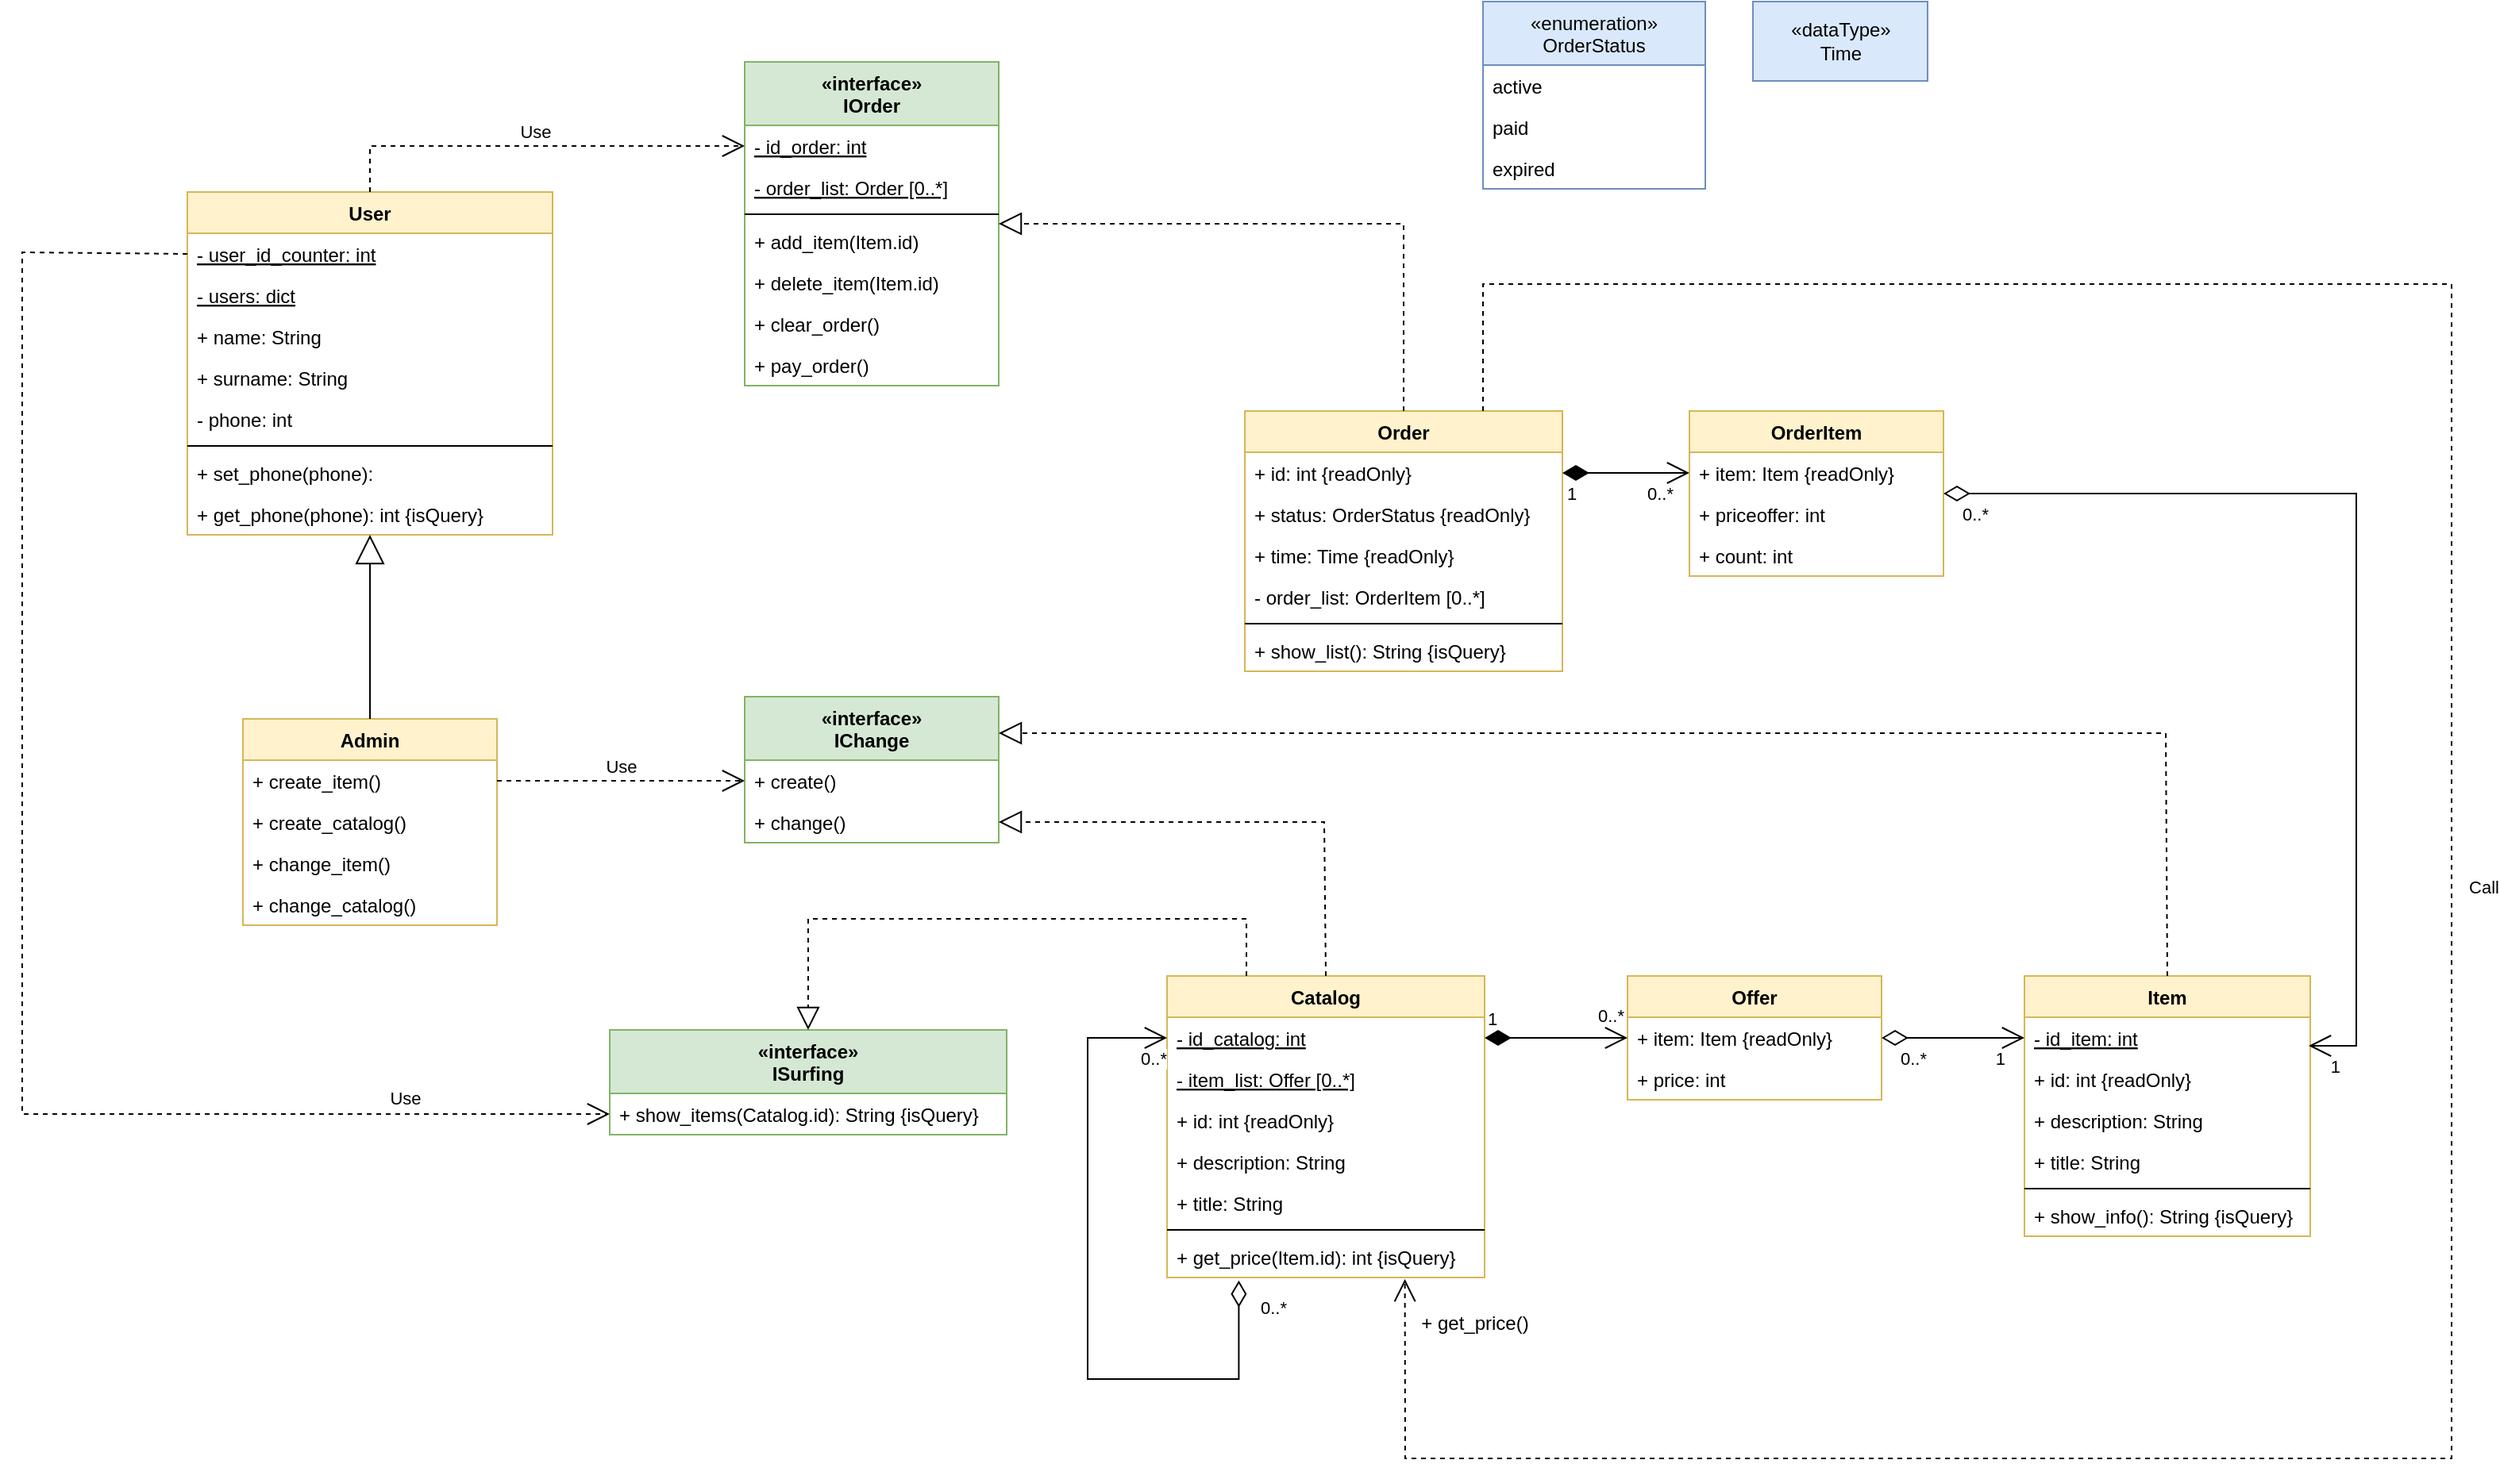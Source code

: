 <mxfile version="16.6.6" type="device"><diagram id="-S7sXRpH_4o53tXh1Ns0" name="Page-1"><mxGraphModel dx="3346" dy="2512" grid="1" gridSize="10" guides="1" tooltips="1" connect="1" arrows="1" fold="1" page="1" pageScale="1" pageWidth="850" pageHeight="1100" math="0" shadow="0"><root><mxCell id="0"/><mxCell id="1" parent="0"/><mxCell id="X_nolbuC1FOXjcQJ2r-V-6" value="User" style="swimlane;fontStyle=1;align=center;verticalAlign=top;childLayout=stackLayout;horizontal=1;startSize=26;horizontalStack=0;resizeParent=1;resizeParentMax=0;resizeLast=0;collapsible=1;marginBottom=0;fillColor=#fff2cc;strokeColor=#d6b656;" parent="1" vertex="1"><mxGeometry x="-186" y="-58" width="230" height="216" as="geometry"/></mxCell><mxCell id="UMlF2uQvA1_7oWGB7-m2-44" value="- user_id_counter: int" style="text;strokeColor=none;fillColor=none;align=left;verticalAlign=top;spacingLeft=4;spacingRight=4;overflow=hidden;rotatable=0;points=[[0,0.5],[1,0.5]];portConstraint=eastwest;fontStyle=4" parent="X_nolbuC1FOXjcQJ2r-V-6" vertex="1"><mxGeometry y="26" width="230" height="26" as="geometry"/></mxCell><mxCell id="X_nolbuC1FOXjcQJ2r-V-7" value="- users: dict" style="text;strokeColor=none;fillColor=none;align=left;verticalAlign=top;spacingLeft=4;spacingRight=4;overflow=hidden;rotatable=0;points=[[0,0.5],[1,0.5]];portConstraint=eastwest;fontStyle=4" parent="X_nolbuC1FOXjcQJ2r-V-6" vertex="1"><mxGeometry y="52" width="230" height="26" as="geometry"/></mxCell><mxCell id="UMlF2uQvA1_7oWGB7-m2-45" value="+ name: String" style="text;strokeColor=none;fillColor=none;align=left;verticalAlign=top;spacingLeft=4;spacingRight=4;overflow=hidden;rotatable=0;points=[[0,0.5],[1,0.5]];portConstraint=eastwest;fontStyle=0" parent="X_nolbuC1FOXjcQJ2r-V-6" vertex="1"><mxGeometry y="78" width="230" height="26" as="geometry"/></mxCell><mxCell id="UMlF2uQvA1_7oWGB7-m2-46" value="+ surname: String" style="text;strokeColor=none;fillColor=none;align=left;verticalAlign=top;spacingLeft=4;spacingRight=4;overflow=hidden;rotatable=0;points=[[0,0.5],[1,0.5]];portConstraint=eastwest;fontStyle=0" parent="X_nolbuC1FOXjcQJ2r-V-6" vertex="1"><mxGeometry y="104" width="230" height="26" as="geometry"/></mxCell><mxCell id="UMlF2uQvA1_7oWGB7-m2-47" value="- phone: int" style="text;strokeColor=none;fillColor=none;align=left;verticalAlign=top;spacingLeft=4;spacingRight=4;overflow=hidden;rotatable=0;points=[[0,0.5],[1,0.5]];portConstraint=eastwest;fontStyle=0" parent="X_nolbuC1FOXjcQJ2r-V-6" vertex="1"><mxGeometry y="130" width="230" height="26" as="geometry"/></mxCell><mxCell id="X_nolbuC1FOXjcQJ2r-V-8" value="" style="line;strokeWidth=1;fillColor=none;align=left;verticalAlign=middle;spacingTop=-1;spacingLeft=3;spacingRight=3;rotatable=0;labelPosition=right;points=[];portConstraint=eastwest;" parent="X_nolbuC1FOXjcQJ2r-V-6" vertex="1"><mxGeometry y="156" width="230" height="8" as="geometry"/></mxCell><mxCell id="X_nolbuC1FOXjcQJ2r-V-9" value="+ set_phone(phone):" style="text;strokeColor=none;fillColor=none;align=left;verticalAlign=top;spacingLeft=4;spacingRight=4;overflow=hidden;rotatable=0;points=[[0,0.5],[1,0.5]];portConstraint=eastwest;" parent="X_nolbuC1FOXjcQJ2r-V-6" vertex="1"><mxGeometry y="164" width="230" height="26" as="geometry"/></mxCell><mxCell id="UMlF2uQvA1_7oWGB7-m2-48" value="+ get_phone(phone): int {isQuery}" style="text;strokeColor=none;fillColor=none;align=left;verticalAlign=top;spacingLeft=4;spacingRight=4;overflow=hidden;rotatable=0;points=[[0,0.5],[1,0.5]];portConstraint=eastwest;" parent="X_nolbuC1FOXjcQJ2r-V-6" vertex="1"><mxGeometry y="190" width="230" height="26" as="geometry"/></mxCell><mxCell id="X_nolbuC1FOXjcQJ2r-V-10" value="Admin" style="swimlane;fontStyle=1;align=center;verticalAlign=top;childLayout=stackLayout;horizontal=1;startSize=26;horizontalStack=0;resizeParent=1;resizeParentMax=0;resizeLast=0;collapsible=1;marginBottom=0;fillColor=#fff2cc;strokeColor=#d6b656;" parent="1" vertex="1"><mxGeometry x="-151" y="274" width="160" height="130" as="geometry"/></mxCell><mxCell id="X_nolbuC1FOXjcQJ2r-V-13" value="+ create_item()" style="text;strokeColor=none;fillColor=none;align=left;verticalAlign=top;spacingLeft=4;spacingRight=4;overflow=hidden;rotatable=0;points=[[0,0.5],[1,0.5]];portConstraint=eastwest;" parent="X_nolbuC1FOXjcQJ2r-V-10" vertex="1"><mxGeometry y="26" width="160" height="26" as="geometry"/></mxCell><mxCell id="QvAUpbmTqmHc8SLnrMyu-28" value="+ create_catalog()" style="text;strokeColor=none;fillColor=none;align=left;verticalAlign=top;spacingLeft=4;spacingRight=4;overflow=hidden;rotatable=0;points=[[0,0.5],[1,0.5]];portConstraint=eastwest;" vertex="1" parent="X_nolbuC1FOXjcQJ2r-V-10"><mxGeometry y="52" width="160" height="26" as="geometry"/></mxCell><mxCell id="QvAUpbmTqmHc8SLnrMyu-29" value="+ change_item()" style="text;strokeColor=none;fillColor=none;align=left;verticalAlign=top;spacingLeft=4;spacingRight=4;overflow=hidden;rotatable=0;points=[[0,0.5],[1,0.5]];portConstraint=eastwest;" vertex="1" parent="X_nolbuC1FOXjcQJ2r-V-10"><mxGeometry y="78" width="160" height="26" as="geometry"/></mxCell><mxCell id="QvAUpbmTqmHc8SLnrMyu-30" value="+ change_catalog()" style="text;strokeColor=none;fillColor=none;align=left;verticalAlign=top;spacingLeft=4;spacingRight=4;overflow=hidden;rotatable=0;points=[[0,0.5],[1,0.5]];portConstraint=eastwest;" vertex="1" parent="X_nolbuC1FOXjcQJ2r-V-10"><mxGeometry y="104" width="160" height="26" as="geometry"/></mxCell><mxCell id="X_nolbuC1FOXjcQJ2r-V-14" value="" style="endArrow=block;endSize=16;endFill=0;html=1;rounded=0;exitX=0.5;exitY=0;exitDx=0;exitDy=0;" parent="1" source="X_nolbuC1FOXjcQJ2r-V-10" target="X_nolbuC1FOXjcQJ2r-V-6" edge="1"><mxGeometry width="160" relative="1" as="geometry"><mxPoint x="340" y="240" as="sourcePoint"/><mxPoint x="90" y="240" as="targetPoint"/></mxGeometry></mxCell><mxCell id="X_nolbuC1FOXjcQJ2r-V-15" value="Order" style="swimlane;fontStyle=1;align=center;verticalAlign=top;childLayout=stackLayout;horizontal=1;startSize=26;horizontalStack=0;resizeParent=1;resizeParentMax=0;resizeLast=0;collapsible=1;marginBottom=0;fillColor=#fff2cc;strokeColor=#d6b656;" parent="1" vertex="1"><mxGeometry x="480" y="80" width="200" height="164" as="geometry"/></mxCell><mxCell id="UMlF2uQvA1_7oWGB7-m2-32" value="+ id: int {readOnly}" style="text;strokeColor=none;fillColor=none;align=left;verticalAlign=top;spacingLeft=4;spacingRight=4;overflow=hidden;rotatable=0;points=[[0,0.5],[1,0.5]];portConstraint=eastwest;" parent="X_nolbuC1FOXjcQJ2r-V-15" vertex="1"><mxGeometry y="26" width="200" height="26" as="geometry"/></mxCell><mxCell id="UMlF2uQvA1_7oWGB7-m2-33" value="+ status: OrderStatus {readOnly}" style="text;strokeColor=none;fillColor=none;align=left;verticalAlign=top;spacingLeft=4;spacingRight=4;overflow=hidden;rotatable=0;points=[[0,0.5],[1,0.5]];portConstraint=eastwest;" parent="X_nolbuC1FOXjcQJ2r-V-15" vertex="1"><mxGeometry y="52" width="200" height="26" as="geometry"/></mxCell><mxCell id="UMlF2uQvA1_7oWGB7-m2-34" value="+ time: Time {readOnly}" style="text;strokeColor=none;fillColor=none;align=left;verticalAlign=top;spacingLeft=4;spacingRight=4;overflow=hidden;rotatable=0;points=[[0,0.5],[1,0.5]];portConstraint=eastwest;" parent="X_nolbuC1FOXjcQJ2r-V-15" vertex="1"><mxGeometry y="78" width="200" height="26" as="geometry"/></mxCell><mxCell id="X_nolbuC1FOXjcQJ2r-V-16" value="- order_list: OrderItem [0..*]" style="text;strokeColor=none;fillColor=none;align=left;verticalAlign=top;spacingLeft=4;spacingRight=4;overflow=hidden;rotatable=0;points=[[0,0.5],[1,0.5]];portConstraint=eastwest;" parent="X_nolbuC1FOXjcQJ2r-V-15" vertex="1"><mxGeometry y="104" width="200" height="26" as="geometry"/></mxCell><mxCell id="X_nolbuC1FOXjcQJ2r-V-17" value="" style="line;strokeWidth=1;fillColor=none;align=left;verticalAlign=middle;spacingTop=-1;spacingLeft=3;spacingRight=3;rotatable=0;labelPosition=right;points=[];portConstraint=eastwest;" parent="X_nolbuC1FOXjcQJ2r-V-15" vertex="1"><mxGeometry y="130" width="200" height="8" as="geometry"/></mxCell><mxCell id="X_nolbuC1FOXjcQJ2r-V-18" value="+ show_list(): String {isQuery}" style="text;strokeColor=none;fillColor=none;align=left;verticalAlign=top;spacingLeft=4;spacingRight=4;overflow=hidden;rotatable=0;points=[[0,0.5],[1,0.5]];portConstraint=eastwest;" parent="X_nolbuC1FOXjcQJ2r-V-15" vertex="1"><mxGeometry y="138" width="200" height="26" as="geometry"/></mxCell><mxCell id="X_nolbuC1FOXjcQJ2r-V-20" value="Item" style="swimlane;fontStyle=1;align=center;verticalAlign=top;childLayout=stackLayout;horizontal=1;startSize=26;horizontalStack=0;resizeParent=1;resizeParentMax=0;resizeLast=0;collapsible=1;marginBottom=0;fillColor=#fff2cc;strokeColor=#d6b656;" parent="1" vertex="1"><mxGeometry x="971" y="436" width="180" height="164" as="geometry"/></mxCell><mxCell id="QvAUpbmTqmHc8SLnrMyu-21" value="- id_item: int" style="text;strokeColor=none;fillColor=none;align=left;verticalAlign=top;spacingLeft=4;spacingRight=4;overflow=hidden;rotatable=0;points=[[0,0.5],[1,0.5]];portConstraint=eastwest;fontStyle=4" vertex="1" parent="X_nolbuC1FOXjcQJ2r-V-20"><mxGeometry y="26" width="180" height="26" as="geometry"/></mxCell><mxCell id="X_nolbuC1FOXjcQJ2r-V-21" value="+ id: int {readOnly}" style="text;strokeColor=none;fillColor=none;align=left;verticalAlign=top;spacingLeft=4;spacingRight=4;overflow=hidden;rotatable=0;points=[[0,0.5],[1,0.5]];portConstraint=eastwest;" parent="X_nolbuC1FOXjcQJ2r-V-20" vertex="1"><mxGeometry y="52" width="180" height="26" as="geometry"/></mxCell><mxCell id="QvAUpbmTqmHc8SLnrMyu-1" value="+ description: String" style="text;strokeColor=none;fillColor=none;align=left;verticalAlign=top;spacingLeft=4;spacingRight=4;overflow=hidden;rotatable=0;points=[[0,0.5],[1,0.5]];portConstraint=eastwest;" vertex="1" parent="X_nolbuC1FOXjcQJ2r-V-20"><mxGeometry y="78" width="180" height="26" as="geometry"/></mxCell><mxCell id="QvAUpbmTqmHc8SLnrMyu-27" value="+ title: String" style="text;strokeColor=none;fillColor=none;align=left;verticalAlign=top;spacingLeft=4;spacingRight=4;overflow=hidden;rotatable=0;points=[[0,0.5],[1,0.5]];portConstraint=eastwest;fontStyle=0" vertex="1" parent="X_nolbuC1FOXjcQJ2r-V-20"><mxGeometry y="104" width="180" height="26" as="geometry"/></mxCell><mxCell id="X_nolbuC1FOXjcQJ2r-V-22" value="" style="line;strokeWidth=1;fillColor=none;align=left;verticalAlign=middle;spacingTop=-1;spacingLeft=3;spacingRight=3;rotatable=0;labelPosition=right;points=[];portConstraint=eastwest;" parent="X_nolbuC1FOXjcQJ2r-V-20" vertex="1"><mxGeometry y="130" width="180" height="8" as="geometry"/></mxCell><mxCell id="X_nolbuC1FOXjcQJ2r-V-23" value="+ show_info(): String {isQuery}" style="text;strokeColor=none;fillColor=none;align=left;verticalAlign=top;spacingLeft=4;spacingRight=4;overflow=hidden;rotatable=0;points=[[0,0.5],[1,0.5]];portConstraint=eastwest;" parent="X_nolbuC1FOXjcQJ2r-V-20" vertex="1"><mxGeometry y="138" width="180" height="26" as="geometry"/></mxCell><mxCell id="X_nolbuC1FOXjcQJ2r-V-25" value="Catalog" style="swimlane;fontStyle=1;align=center;verticalAlign=top;childLayout=stackLayout;horizontal=1;startSize=26;horizontalStack=0;resizeParent=1;resizeParentMax=0;resizeLast=0;collapsible=1;marginBottom=0;fillColor=#fff2cc;strokeColor=#d6b656;" parent="1" vertex="1"><mxGeometry x="431" y="436" width="200" height="190" as="geometry"/></mxCell><mxCell id="X_nolbuC1FOXjcQJ2r-V-26" value="- id_catalog: int" style="text;strokeColor=none;fillColor=none;align=left;verticalAlign=top;spacingLeft=4;spacingRight=4;overflow=hidden;rotatable=0;points=[[0,0.5],[1,0.5]];portConstraint=eastwest;fontStyle=4" parent="X_nolbuC1FOXjcQJ2r-V-25" vertex="1"><mxGeometry y="26" width="200" height="26" as="geometry"/></mxCell><mxCell id="QvAUpbmTqmHc8SLnrMyu-19" value="- item_list: Offer [0..*]" style="text;strokeColor=none;fillColor=none;align=left;verticalAlign=top;spacingLeft=4;spacingRight=4;overflow=hidden;rotatable=0;points=[[0,0.5],[1,0.5]];portConstraint=eastwest;fontStyle=4" vertex="1" parent="X_nolbuC1FOXjcQJ2r-V-25"><mxGeometry y="52" width="200" height="26" as="geometry"/></mxCell><mxCell id="QvAUpbmTqmHc8SLnrMyu-20" value="+ id: int {readOnly}" style="text;strokeColor=none;fillColor=none;align=left;verticalAlign=top;spacingLeft=4;spacingRight=4;overflow=hidden;rotatable=0;points=[[0,0.5],[1,0.5]];portConstraint=eastwest;" vertex="1" parent="X_nolbuC1FOXjcQJ2r-V-25"><mxGeometry y="78" width="200" height="26" as="geometry"/></mxCell><mxCell id="QvAUpbmTqmHc8SLnrMyu-26" value="+ description: String" style="text;strokeColor=none;fillColor=none;align=left;verticalAlign=top;spacingLeft=4;spacingRight=4;overflow=hidden;rotatable=0;points=[[0,0.5],[1,0.5]];portConstraint=eastwest;fontStyle=0" vertex="1" parent="X_nolbuC1FOXjcQJ2r-V-25"><mxGeometry y="104" width="200" height="26" as="geometry"/></mxCell><mxCell id="QvAUpbmTqmHc8SLnrMyu-25" value="+ title: String" style="text;strokeColor=none;fillColor=none;align=left;verticalAlign=top;spacingLeft=4;spacingRight=4;overflow=hidden;rotatable=0;points=[[0,0.5],[1,0.5]];portConstraint=eastwest;fontStyle=0" vertex="1" parent="X_nolbuC1FOXjcQJ2r-V-25"><mxGeometry y="130" width="200" height="26" as="geometry"/></mxCell><mxCell id="X_nolbuC1FOXjcQJ2r-V-27" value="" style="line;strokeWidth=1;fillColor=none;align=left;verticalAlign=middle;spacingTop=-1;spacingLeft=3;spacingRight=3;rotatable=0;labelPosition=right;points=[];portConstraint=eastwest;" parent="X_nolbuC1FOXjcQJ2r-V-25" vertex="1"><mxGeometry y="156" width="200" height="8" as="geometry"/></mxCell><mxCell id="X_nolbuC1FOXjcQJ2r-V-28" value="+ get_price(Item.id): int {isQuery}" style="text;strokeColor=none;fillColor=none;align=left;verticalAlign=top;spacingLeft=4;spacingRight=4;overflow=hidden;rotatable=0;points=[[0,0.5],[1,0.5]];portConstraint=eastwest;" parent="X_nolbuC1FOXjcQJ2r-V-25" vertex="1"><mxGeometry y="164" width="200" height="26" as="geometry"/></mxCell><mxCell id="X_nolbuC1FOXjcQJ2r-V-53" value="" style="endArrow=open;html=1;endSize=12;startArrow=diamondThin;startSize=14;startFill=0;edgeStyle=orthogonalEdgeStyle;rounded=0;exitX=0.226;exitY=1.074;exitDx=0;exitDy=0;exitPerimeter=0;entryX=0;entryY=0.5;entryDx=0;entryDy=0;" parent="X_nolbuC1FOXjcQJ2r-V-25" source="X_nolbuC1FOXjcQJ2r-V-28" target="X_nolbuC1FOXjcQJ2r-V-26" edge="1"><mxGeometry x="0.033" y="20" relative="1" as="geometry"><mxPoint x="210" y="-60" as="sourcePoint"/><mxPoint x="370" y="-60" as="targetPoint"/><Array as="points"><mxPoint x="45" y="254"/><mxPoint x="-50" y="254"/><mxPoint x="-50" y="39"/></Array><mxPoint as="offset"/></mxGeometry></mxCell><mxCell id="X_nolbuC1FOXjcQJ2r-V-54" value="0..*" style="edgeLabel;resizable=0;html=1;align=left;verticalAlign=top;" parent="X_nolbuC1FOXjcQJ2r-V-53" connectable="0" vertex="1"><mxGeometry x="-1" relative="1" as="geometry"><mxPoint x="12" y="4" as="offset"/></mxGeometry></mxCell><mxCell id="X_nolbuC1FOXjcQJ2r-V-55" value="0..*" style="edgeLabel;resizable=0;html=1;align=right;verticalAlign=top;" parent="X_nolbuC1FOXjcQJ2r-V-53" connectable="0" vertex="1"><mxGeometry x="1" relative="1" as="geometry"/></mxCell><mxCell id="X_nolbuC1FOXjcQJ2r-V-29" value="OrderItem" style="swimlane;fontStyle=1;align=center;verticalAlign=top;childLayout=stackLayout;horizontal=1;startSize=26;horizontalStack=0;resizeParent=1;resizeParentMax=0;resizeLast=0;collapsible=1;marginBottom=0;fillColor=#fff2cc;strokeColor=#d6b656;" parent="1" vertex="1"><mxGeometry x="760" y="80" width="160" height="104" as="geometry"/></mxCell><mxCell id="X_nolbuC1FOXjcQJ2r-V-30" value="+ item: Item {readOnly}" style="text;strokeColor=none;fillColor=none;align=left;verticalAlign=top;spacingLeft=4;spacingRight=4;overflow=hidden;rotatable=0;points=[[0,0.5],[1,0.5]];portConstraint=eastwest;" parent="X_nolbuC1FOXjcQJ2r-V-29" vertex="1"><mxGeometry y="26" width="160" height="26" as="geometry"/></mxCell><mxCell id="X_nolbuC1FOXjcQJ2r-V-41" value="+ priceoffer: int" style="text;strokeColor=none;fillColor=none;align=left;verticalAlign=top;spacingLeft=4;spacingRight=4;overflow=hidden;rotatable=0;points=[[0,0.5],[1,0.5]];portConstraint=eastwest;" parent="X_nolbuC1FOXjcQJ2r-V-29" vertex="1"><mxGeometry y="52" width="160" height="26" as="geometry"/></mxCell><mxCell id="UMlF2uQvA1_7oWGB7-m2-16" value="+ count: int" style="text;strokeColor=none;fillColor=none;align=left;verticalAlign=top;spacingLeft=4;spacingRight=4;overflow=hidden;rotatable=0;points=[[0,0.5],[1,0.5]];portConstraint=eastwest;" parent="X_nolbuC1FOXjcQJ2r-V-29" vertex="1"><mxGeometry y="78" width="160" height="26" as="geometry"/></mxCell><mxCell id="X_nolbuC1FOXjcQJ2r-V-35" value="" style="endArrow=open;html=1;endSize=12;startArrow=diamondThin;startSize=14;startFill=1;edgeStyle=orthogonalEdgeStyle;rounded=0;exitX=1;exitY=0.5;exitDx=0;exitDy=0;entryX=0;entryY=0.5;entryDx=0;entryDy=0;" parent="1" source="UMlF2uQvA1_7oWGB7-m2-32" target="X_nolbuC1FOXjcQJ2r-V-30" edge="1"><mxGeometry relative="1" as="geometry"><mxPoint x="610" y="300" as="sourcePoint"/><mxPoint x="770" y="300" as="targetPoint"/></mxGeometry></mxCell><mxCell id="X_nolbuC1FOXjcQJ2r-V-36" value="1" style="edgeLabel;resizable=0;html=1;align=left;verticalAlign=top;" parent="X_nolbuC1FOXjcQJ2r-V-35" connectable="0" vertex="1"><mxGeometry x="-1" relative="1" as="geometry"><mxPoint x="1" as="offset"/></mxGeometry></mxCell><mxCell id="X_nolbuC1FOXjcQJ2r-V-37" value="&lt;span style=&quot;text-align: left&quot;&gt;0..*&lt;/span&gt;" style="edgeLabel;resizable=0;html=1;align=right;verticalAlign=top;" parent="X_nolbuC1FOXjcQJ2r-V-35" connectable="0" vertex="1"><mxGeometry x="1" relative="1" as="geometry"><mxPoint x="-10" as="offset"/></mxGeometry></mxCell><mxCell id="X_nolbuC1FOXjcQJ2r-V-38" value="" style="endArrow=open;html=1;endSize=12;startArrow=diamondThin;startSize=14;startFill=0;edgeStyle=orthogonalEdgeStyle;rounded=0;exitX=1;exitY=0.5;exitDx=0;exitDy=0;" parent="1" source="X_nolbuC1FOXjcQJ2r-V-29" edge="1"><mxGeometry relative="1" as="geometry"><mxPoint x="610" y="300" as="sourcePoint"/><mxPoint x="1150" y="480" as="targetPoint"/><Array as="points"><mxPoint x="1180" y="132"/><mxPoint x="1180" y="480"/></Array></mxGeometry></mxCell><mxCell id="X_nolbuC1FOXjcQJ2r-V-39" value="&lt;span style=&quot;text-align: right&quot;&gt;0..*&lt;/span&gt;" style="edgeLabel;resizable=0;html=1;align=left;verticalAlign=top;" parent="X_nolbuC1FOXjcQJ2r-V-38" connectable="0" vertex="1"><mxGeometry x="-1" relative="1" as="geometry"><mxPoint x="10" as="offset"/></mxGeometry></mxCell><mxCell id="X_nolbuC1FOXjcQJ2r-V-40" value="1" style="edgeLabel;resizable=0;html=1;align=right;verticalAlign=top;" parent="X_nolbuC1FOXjcQJ2r-V-38" connectable="0" vertex="1"><mxGeometry x="1" relative="1" as="geometry"><mxPoint x="20" as="offset"/></mxGeometry></mxCell><mxCell id="UMlF2uQvA1_7oWGB7-m2-6" value="«interface»&#10;IOrder" style="swimlane;fontStyle=1;align=center;verticalAlign=top;childLayout=stackLayout;horizontal=1;startSize=40;horizontalStack=0;resizeParent=1;resizeParentMax=0;resizeLast=0;collapsible=1;marginBottom=0;fillColor=#d5e8d4;strokeColor=#82b366;" parent="1" vertex="1"><mxGeometry x="165" y="-140" width="160" height="204" as="geometry"/></mxCell><mxCell id="UMlF2uQvA1_7oWGB7-m2-7" value="- id_order: int" style="text;strokeColor=none;fillColor=none;align=left;verticalAlign=top;spacingLeft=4;spacingRight=4;overflow=hidden;rotatable=0;points=[[0,0.5],[1,0.5]];portConstraint=eastwest;fontStyle=4" parent="UMlF2uQvA1_7oWGB7-m2-6" vertex="1"><mxGeometry y="40" width="160" height="26" as="geometry"/></mxCell><mxCell id="UMlF2uQvA1_7oWGB7-m2-31" value="- order_list: Order [0..*]" style="text;strokeColor=none;fillColor=none;align=left;verticalAlign=top;spacingLeft=4;spacingRight=4;overflow=hidden;rotatable=0;points=[[0,0.5],[1,0.5]];portConstraint=eastwest;fontStyle=4" parent="UMlF2uQvA1_7oWGB7-m2-6" vertex="1"><mxGeometry y="66" width="160" height="26" as="geometry"/></mxCell><mxCell id="UMlF2uQvA1_7oWGB7-m2-8" value="" style="line;strokeWidth=1;fillColor=none;align=left;verticalAlign=middle;spacingTop=-1;spacingLeft=3;spacingRight=3;rotatable=0;labelPosition=right;points=[];portConstraint=eastwest;" parent="UMlF2uQvA1_7oWGB7-m2-6" vertex="1"><mxGeometry y="92" width="160" height="8" as="geometry"/></mxCell><mxCell id="UMlF2uQvA1_7oWGB7-m2-9" value="+ add_item(Item.id)" style="text;strokeColor=none;fillColor=none;align=left;verticalAlign=top;spacingLeft=4;spacingRight=4;overflow=hidden;rotatable=0;points=[[0,0.5],[1,0.5]];portConstraint=eastwest;" parent="UMlF2uQvA1_7oWGB7-m2-6" vertex="1"><mxGeometry y="100" width="160" height="26" as="geometry"/></mxCell><mxCell id="UMlF2uQvA1_7oWGB7-m2-12" value="+ delete_item(Item.id)" style="text;strokeColor=none;fillColor=none;align=left;verticalAlign=top;spacingLeft=4;spacingRight=4;overflow=hidden;rotatable=0;points=[[0,0.5],[1,0.5]];portConstraint=eastwest;" parent="UMlF2uQvA1_7oWGB7-m2-6" vertex="1"><mxGeometry y="126" width="160" height="26" as="geometry"/></mxCell><mxCell id="UMlF2uQvA1_7oWGB7-m2-13" value="+ clear_order()" style="text;strokeColor=none;fillColor=none;align=left;verticalAlign=top;spacingLeft=4;spacingRight=4;overflow=hidden;rotatable=0;points=[[0,0.5],[1,0.5]];portConstraint=eastwest;" parent="UMlF2uQvA1_7oWGB7-m2-6" vertex="1"><mxGeometry y="152" width="160" height="26" as="geometry"/></mxCell><mxCell id="UMlF2uQvA1_7oWGB7-m2-15" value="+ pay_order()" style="text;strokeColor=none;fillColor=none;align=left;verticalAlign=top;spacingLeft=4;spacingRight=4;overflow=hidden;rotatable=0;points=[[0,0.5],[1,0.5]];portConstraint=eastwest;" parent="UMlF2uQvA1_7oWGB7-m2-6" vertex="1"><mxGeometry y="178" width="160" height="26" as="geometry"/></mxCell><mxCell id="UMlF2uQvA1_7oWGB7-m2-10" value="Use" style="endArrow=open;endSize=12;dashed=1;html=1;rounded=0;entryX=0;entryY=0.5;entryDx=0;entryDy=0;exitX=0.5;exitY=0;exitDx=0;exitDy=0;verticalAlign=bottom;" parent="1" source="X_nolbuC1FOXjcQJ2r-V-6" target="UMlF2uQvA1_7oWGB7-m2-7" edge="1"><mxGeometry width="160" relative="1" as="geometry"><mxPoint x="550" y="160" as="sourcePoint"/><mxPoint x="710" y="160" as="targetPoint"/><Array as="points"><mxPoint x="-71" y="-87"/></Array></mxGeometry></mxCell><mxCell id="UMlF2uQvA1_7oWGB7-m2-11" value="" style="endArrow=block;dashed=1;endFill=0;endSize=12;html=1;rounded=0;exitX=0.5;exitY=0;exitDx=0;exitDy=0;" parent="1" source="X_nolbuC1FOXjcQJ2r-V-15" target="UMlF2uQvA1_7oWGB7-m2-6" edge="1"><mxGeometry width="160" relative="1" as="geometry"><mxPoint x="550" y="160" as="sourcePoint"/><mxPoint x="710" y="160" as="targetPoint"/><Array as="points"><mxPoint x="580" y="-38"/></Array></mxGeometry></mxCell><mxCell id="UMlF2uQvA1_7oWGB7-m2-17" value="«interface»&#10;IChange" style="swimlane;fontStyle=1;align=center;verticalAlign=top;childLayout=stackLayout;horizontal=1;startSize=40;horizontalStack=0;resizeParent=1;resizeParentMax=0;resizeLast=0;collapsible=1;marginBottom=0;fillColor=#d5e8d4;strokeColor=#82b366;" parent="1" vertex="1"><mxGeometry x="165" y="260" width="160" height="92" as="geometry"/></mxCell><mxCell id="UMlF2uQvA1_7oWGB7-m2-20" value="+ create()" style="text;strokeColor=none;fillColor=none;align=left;verticalAlign=top;spacingLeft=4;spacingRight=4;overflow=hidden;rotatable=0;points=[[0,0.5],[1,0.5]];portConstraint=eastwest;" parent="UMlF2uQvA1_7oWGB7-m2-17" vertex="1"><mxGeometry y="40" width="160" height="26" as="geometry"/></mxCell><mxCell id="QvAUpbmTqmHc8SLnrMyu-22" value="+ change()" style="text;strokeColor=none;fillColor=none;align=left;verticalAlign=top;spacingLeft=4;spacingRight=4;overflow=hidden;rotatable=0;points=[[0,0.5],[1,0.5]];portConstraint=eastwest;" vertex="1" parent="UMlF2uQvA1_7oWGB7-m2-17"><mxGeometry y="66" width="160" height="26" as="geometry"/></mxCell><mxCell id="UMlF2uQvA1_7oWGB7-m2-21" value="Use" style="endArrow=open;endSize=12;dashed=1;html=1;rounded=0;exitX=1;exitY=0.5;exitDx=0;exitDy=0;verticalAlign=bottom;entryX=0;entryY=0.5;entryDx=0;entryDy=0;" parent="1" source="X_nolbuC1FOXjcQJ2r-V-13" target="UMlF2uQvA1_7oWGB7-m2-20" edge="1"><mxGeometry width="160" relative="1" as="geometry"><mxPoint x="175.0" y="313" as="sourcePoint"/><mxPoint x="280.0" y="313" as="targetPoint"/></mxGeometry></mxCell><mxCell id="UMlF2uQvA1_7oWGB7-m2-22" value="" style="endArrow=block;dashed=1;endFill=0;endSize=12;html=1;rounded=0;exitX=0.5;exitY=0;exitDx=0;exitDy=0;entryX=1;entryY=0.5;entryDx=0;entryDy=0;" parent="1" source="X_nolbuC1FOXjcQJ2r-V-25" target="QvAUpbmTqmHc8SLnrMyu-22" edge="1"><mxGeometry width="160" relative="1" as="geometry"><mxPoint x="400" y="250" as="sourcePoint"/><mxPoint x="560" y="250" as="targetPoint"/><Array as="points"><mxPoint x="530" y="339"/></Array></mxGeometry></mxCell><mxCell id="UMlF2uQvA1_7oWGB7-m2-23" value="" style="endArrow=block;dashed=1;endFill=0;endSize=12;html=1;rounded=0;exitX=0.5;exitY=0;exitDx=0;exitDy=0;entryX=1;entryY=0.25;entryDx=0;entryDy=0;" parent="1" source="X_nolbuC1FOXjcQJ2r-V-20" target="UMlF2uQvA1_7oWGB7-m2-17" edge="1"><mxGeometry width="160" relative="1" as="geometry"><mxPoint x="400" y="250" as="sourcePoint"/><mxPoint x="440.0" y="313" as="targetPoint"/><Array as="points"><mxPoint x="1060" y="283"/></Array></mxGeometry></mxCell><mxCell id="UMlF2uQvA1_7oWGB7-m2-24" value="«interface»&#10;ISurfing" style="swimlane;fontStyle=1;align=center;verticalAlign=top;childLayout=stackLayout;horizontal=1;startSize=40;horizontalStack=0;resizeParent=1;resizeParentMax=0;resizeLast=0;collapsible=1;marginBottom=0;fillColor=#d5e8d4;strokeColor=#82b366;" parent="1" vertex="1"><mxGeometry x="80" y="470" width="250" height="66" as="geometry"/></mxCell><mxCell id="UMlF2uQvA1_7oWGB7-m2-27" value="+ show_items(Catalog.id): String {isQuery}" style="text;strokeColor=none;fillColor=none;align=left;verticalAlign=top;spacingLeft=4;spacingRight=4;overflow=hidden;rotatable=0;points=[[0,0.5],[1,0.5]];portConstraint=eastwest;" parent="UMlF2uQvA1_7oWGB7-m2-24" vertex="1"><mxGeometry y="40" width="250" height="26" as="geometry"/></mxCell><mxCell id="UMlF2uQvA1_7oWGB7-m2-28" value="Use" style="endArrow=open;endSize=12;dashed=1;html=1;rounded=0;exitX=0;exitY=0.5;exitDx=0;exitDy=0;entryX=0;entryY=0.5;entryDx=0;entryDy=0;verticalAlign=bottom;" parent="1" source="UMlF2uQvA1_7oWGB7-m2-44" edge="1"><mxGeometry x="0.746" y="1" width="160" relative="1" as="geometry"><mxPoint x="200" y="290" as="sourcePoint"/><mxPoint x="80" y="523" as="targetPoint"/><Array as="points"><mxPoint x="-290" y="-20"/><mxPoint x="-290" y="523"/></Array><mxPoint as="offset"/></mxGeometry></mxCell><mxCell id="UMlF2uQvA1_7oWGB7-m2-29" value="" style="endArrow=block;dashed=1;endFill=0;endSize=12;html=1;rounded=0;entryX=0.5;entryY=0;entryDx=0;entryDy=0;exitX=0.25;exitY=0;exitDx=0;exitDy=0;" parent="1" source="X_nolbuC1FOXjcQJ2r-V-25" target="UMlF2uQvA1_7oWGB7-m2-24" edge="1"><mxGeometry width="160" relative="1" as="geometry"><mxPoint x="480" y="380" as="sourcePoint"/><mxPoint x="640" y="380" as="targetPoint"/><Array as="points"><mxPoint x="481" y="400"/><mxPoint x="205" y="400"/></Array></mxGeometry></mxCell><mxCell id="UMlF2uQvA1_7oWGB7-m2-35" value="«enumeration»&#10;OrderStatus" style="swimlane;fontStyle=0;childLayout=stackLayout;horizontal=1;startSize=40;fillColor=#dae8fc;horizontalStack=0;resizeParent=1;resizeParentMax=0;resizeLast=0;collapsible=1;marginBottom=0;strokeColor=#6c8ebf;" parent="1" vertex="1"><mxGeometry x="630" y="-178" width="140" height="118" as="geometry"/></mxCell><mxCell id="UMlF2uQvA1_7oWGB7-m2-36" value="active" style="text;strokeColor=none;fillColor=none;align=left;verticalAlign=top;spacingLeft=4;spacingRight=4;overflow=hidden;rotatable=0;points=[[0,0.5],[1,0.5]];portConstraint=eastwest;" parent="UMlF2uQvA1_7oWGB7-m2-35" vertex="1"><mxGeometry y="40" width="140" height="26" as="geometry"/></mxCell><mxCell id="UMlF2uQvA1_7oWGB7-m2-37" value="paid" style="text;strokeColor=none;fillColor=none;align=left;verticalAlign=top;spacingLeft=4;spacingRight=4;overflow=hidden;rotatable=0;points=[[0,0.5],[1,0.5]];portConstraint=eastwest;" parent="UMlF2uQvA1_7oWGB7-m2-35" vertex="1"><mxGeometry y="66" width="140" height="26" as="geometry"/></mxCell><mxCell id="UMlF2uQvA1_7oWGB7-m2-38" value="expired" style="text;strokeColor=none;fillColor=none;align=left;verticalAlign=top;spacingLeft=4;spacingRight=4;overflow=hidden;rotatable=0;points=[[0,0.5],[1,0.5]];portConstraint=eastwest;" parent="UMlF2uQvA1_7oWGB7-m2-35" vertex="1"><mxGeometry y="92" width="140" height="26" as="geometry"/></mxCell><mxCell id="UMlF2uQvA1_7oWGB7-m2-43" value="«dataType»&lt;br&gt;Time" style="html=1;fillColor=#dae8fc;strokeColor=#6c8ebf;" parent="1" vertex="1"><mxGeometry x="800" y="-178" width="110" height="50" as="geometry"/></mxCell><mxCell id="UMlF2uQvA1_7oWGB7-m2-51" value="Call" style="endArrow=open;endSize=12;dashed=1;html=1;rounded=0;exitX=0.75;exitY=0;exitDx=0;exitDy=0;entryX=0.749;entryY=1.039;entryDx=0;entryDy=0;entryPerimeter=0;" parent="1" source="X_nolbuC1FOXjcQJ2r-V-15" target="X_nolbuC1FOXjcQJ2r-V-28" edge="1"><mxGeometry x="-0.028" y="20" width="160" relative="1" as="geometry"><mxPoint x="360" y="230" as="sourcePoint"/><mxPoint x="520" y="230" as="targetPoint"/><Array as="points"><mxPoint x="630"/><mxPoint x="1240"/><mxPoint x="1240" y="740"/><mxPoint x="581" y="740"/></Array><mxPoint as="offset"/></mxGeometry></mxCell><mxCell id="QvAUpbmTqmHc8SLnrMyu-5" value="&lt;span style=&quot;font-family: &amp;#34;helvetica&amp;#34; ; text-align: left&quot;&gt;+ get_price()&lt;/span&gt;" style="text;html=1;strokeColor=none;fillColor=none;align=center;verticalAlign=middle;whiteSpace=wrap;rounded=0;" vertex="1" parent="1"><mxGeometry x="580" y="640" width="90" height="30" as="geometry"/></mxCell><mxCell id="QvAUpbmTqmHc8SLnrMyu-6" value="Offer" style="swimlane;fontStyle=1;align=center;verticalAlign=top;childLayout=stackLayout;horizontal=1;startSize=26;horizontalStack=0;resizeParent=1;resizeParentMax=0;resizeLast=0;collapsible=1;marginBottom=0;fillColor=#fff2cc;strokeColor=#d6b656;" vertex="1" parent="1"><mxGeometry x="721" y="436" width="160" height="78" as="geometry"/></mxCell><mxCell id="QvAUpbmTqmHc8SLnrMyu-7" value="+ item: Item {readOnly}" style="text;strokeColor=none;fillColor=none;align=left;verticalAlign=top;spacingLeft=4;spacingRight=4;overflow=hidden;rotatable=0;points=[[0,0.5],[1,0.5]];portConstraint=eastwest;" vertex="1" parent="QvAUpbmTqmHc8SLnrMyu-6"><mxGeometry y="26" width="160" height="26" as="geometry"/></mxCell><mxCell id="QvAUpbmTqmHc8SLnrMyu-8" value="+ price: int" style="text;strokeColor=none;fillColor=none;align=left;verticalAlign=top;spacingLeft=4;spacingRight=4;overflow=hidden;rotatable=0;points=[[0,0.5],[1,0.5]];portConstraint=eastwest;" vertex="1" parent="QvAUpbmTqmHc8SLnrMyu-6"><mxGeometry y="52" width="160" height="26" as="geometry"/></mxCell><mxCell id="QvAUpbmTqmHc8SLnrMyu-10" value="1" style="endArrow=open;html=1;endSize=12;startArrow=diamondThin;startSize=14;startFill=1;edgeStyle=orthogonalEdgeStyle;align=left;verticalAlign=bottom;rounded=0;exitX=1;exitY=0.5;exitDx=0;exitDy=0;" edge="1" parent="1" source="X_nolbuC1FOXjcQJ2r-V-26" target="QvAUpbmTqmHc8SLnrMyu-7"><mxGeometry x="-1" y="3" relative="1" as="geometry"><mxPoint x="750" y="350" as="sourcePoint"/><mxPoint x="700" y="475" as="targetPoint"/></mxGeometry></mxCell><mxCell id="QvAUpbmTqmHc8SLnrMyu-11" value="&lt;span style=&quot;text-align: left&quot;&gt;0..*&lt;/span&gt;" style="edgeLabel;resizable=0;html=1;align=right;verticalAlign=top;" connectable="0" vertex="1" parent="1"><mxGeometry x="730" y="410.0" as="geometry"><mxPoint x="-11" y="38" as="offset"/></mxGeometry></mxCell><mxCell id="QvAUpbmTqmHc8SLnrMyu-15" value="" style="endArrow=open;html=1;endSize=12;startArrow=diamondThin;startSize=14;startFill=0;edgeStyle=orthogonalEdgeStyle;rounded=0;exitX=1;exitY=0.5;exitDx=0;exitDy=0;entryX=0;entryY=0.5;entryDx=0;entryDy=0;" edge="1" parent="1" source="QvAUpbmTqmHc8SLnrMyu-7" target="QvAUpbmTqmHc8SLnrMyu-21"><mxGeometry relative="1" as="geometry"><mxPoint x="940" y="152" as="sourcePoint"/><mxPoint x="1130.64" y="482.182" as="targetPoint"/><Array as="points"><mxPoint x="930" y="475"/><mxPoint x="930" y="475"/></Array></mxGeometry></mxCell><mxCell id="QvAUpbmTqmHc8SLnrMyu-16" value="&lt;span style=&quot;text-align: right&quot;&gt;0..*&lt;/span&gt;" style="edgeLabel;resizable=0;html=1;align=left;verticalAlign=top;" connectable="0" vertex="1" parent="QvAUpbmTqmHc8SLnrMyu-15"><mxGeometry x="-1" relative="1" as="geometry"><mxPoint x="10" as="offset"/></mxGeometry></mxCell><mxCell id="QvAUpbmTqmHc8SLnrMyu-18" value="1" style="edgeLabel;resizable=0;html=1;align=right;verticalAlign=top;" connectable="0" vertex="1" parent="1"><mxGeometry x="959.996" y="475.002" as="geometry"/></mxCell></root></mxGraphModel></diagram></mxfile>